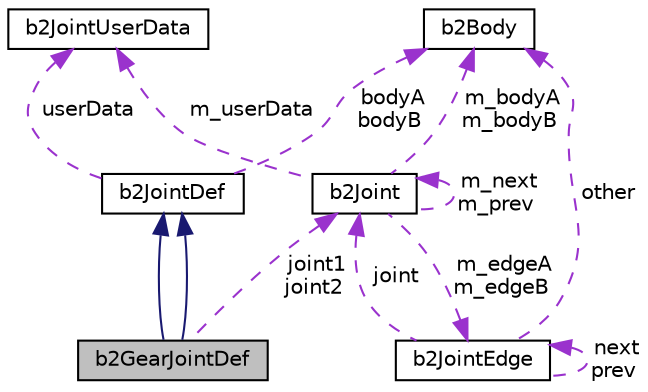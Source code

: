digraph "b2GearJointDef"
{
 // LATEX_PDF_SIZE
  edge [fontname="Helvetica",fontsize="10",labelfontname="Helvetica",labelfontsize="10"];
  node [fontname="Helvetica",fontsize="10",shape=record];
  Node1 [label="b2GearJointDef",height=0.2,width=0.4,color="black", fillcolor="grey75", style="filled", fontcolor="black",tooltip=" "];
  Node2 -> Node1 [dir="back",color="midnightblue",fontsize="10",style="solid",fontname="Helvetica"];
  Node2 [label="b2JointDef",height=0.2,width=0.4,color="black", fillcolor="white", style="filled",URL="$structb2JointDef.html",tooltip="Joint definitions are used to construct joints."];
  Node3 -> Node2 [dir="back",color="darkorchid3",fontsize="10",style="dashed",label=" bodyA\nbodyB" ,fontname="Helvetica"];
  Node3 [label="b2Body",height=0.2,width=0.4,color="black", fillcolor="white", style="filled",URL="$classb2Body.html",tooltip="A rigid body. These are created via b2World::CreateBody."];
  Node4 -> Node2 [dir="back",color="darkorchid3",fontsize="10",style="dashed",label=" userData" ,fontname="Helvetica"];
  Node4 [label="b2JointUserData",height=0.2,width=0.4,color="black", fillcolor="white", style="filled",URL="$structb2JointUserData.html",tooltip="You can define this to inject whatever data you want in b2Joint."];
  Node2 -> Node1 [dir="back",color="midnightblue",fontsize="10",style="solid",fontname="Helvetica"];
  Node5 -> Node1 [dir="back",color="darkorchid3",fontsize="10",style="dashed",label=" joint1\njoint2" ,fontname="Helvetica"];
  Node5 [label="b2Joint",height=0.2,width=0.4,color="black", fillcolor="white", style="filled",URL="$classb2Joint.html",tooltip=" "];
  Node3 -> Node5 [dir="back",color="darkorchid3",fontsize="10",style="dashed",label=" m_bodyA\nm_bodyB" ,fontname="Helvetica"];
  Node6 -> Node5 [dir="back",color="darkorchid3",fontsize="10",style="dashed",label=" m_edgeA\nm_edgeB" ,fontname="Helvetica"];
  Node6 [label="b2JointEdge",height=0.2,width=0.4,color="black", fillcolor="white", style="filled",URL="$structb2JointEdge.html",tooltip=" "];
  Node3 -> Node6 [dir="back",color="darkorchid3",fontsize="10",style="dashed",label=" other" ,fontname="Helvetica"];
  Node6 -> Node6 [dir="back",color="darkorchid3",fontsize="10",style="dashed",label=" next\nprev" ,fontname="Helvetica"];
  Node5 -> Node6 [dir="back",color="darkorchid3",fontsize="10",style="dashed",label=" joint" ,fontname="Helvetica"];
  Node5 -> Node5 [dir="back",color="darkorchid3",fontsize="10",style="dashed",label=" m_next\nm_prev" ,fontname="Helvetica"];
  Node4 -> Node5 [dir="back",color="darkorchid3",fontsize="10",style="dashed",label=" m_userData" ,fontname="Helvetica"];
}
